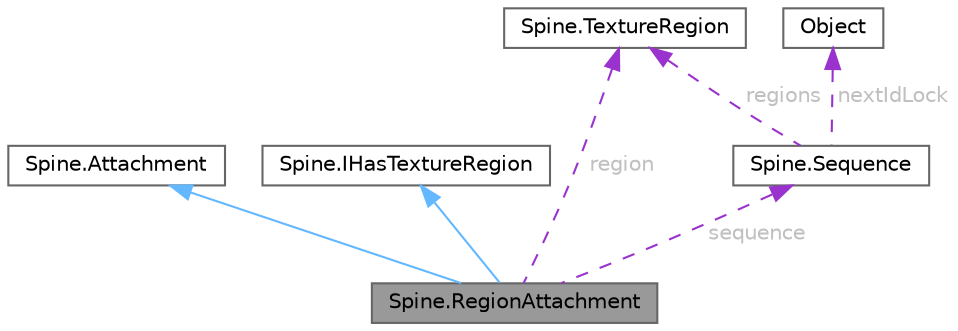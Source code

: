 digraph "Spine.RegionAttachment"
{
 // LATEX_PDF_SIZE
  bgcolor="transparent";
  edge [fontname=Helvetica,fontsize=10,labelfontname=Helvetica,labelfontsize=10];
  node [fontname=Helvetica,fontsize=10,shape=box,height=0.2,width=0.4];
  Node1 [id="Node000001",label="Spine.RegionAttachment",height=0.2,width=0.4,color="gray40", fillcolor="grey60", style="filled", fontcolor="black",tooltip="Attachment that displays a texture region."];
  Node2 -> Node1 [id="edge1_Node000001_Node000002",dir="back",color="steelblue1",style="solid",tooltip=" "];
  Node2 [id="Node000002",label="Spine.Attachment",height=0.2,width=0.4,color="gray40", fillcolor="white", style="filled",URL="$class_spine_1_1_attachment.html",tooltip="The base class for all attachments."];
  Node3 -> Node1 [id="edge2_Node000001_Node000003",dir="back",color="steelblue1",style="solid",tooltip=" "];
  Node3 [id="Node000003",label="Spine.IHasTextureRegion",height=0.2,width=0.4,color="gray40", fillcolor="white", style="filled",URL="$interface_spine_1_1_i_has_texture_region.html",tooltip=" "];
  Node4 -> Node1 [id="edge3_Node000001_Node000004",dir="back",color="darkorchid3",style="dashed",tooltip=" ",label=" region",fontcolor="grey" ];
  Node4 [id="Node000004",label="Spine.TextureRegion",height=0.2,width=0.4,color="gray40", fillcolor="white", style="filled",URL="$class_spine_1_1_texture_region.html",tooltip=" "];
  Node5 -> Node1 [id="edge4_Node000001_Node000005",dir="back",color="darkorchid3",style="dashed",tooltip=" ",label=" sequence",fontcolor="grey" ];
  Node5 [id="Node000005",label="Spine.Sequence",height=0.2,width=0.4,color="gray40", fillcolor="white", style="filled",URL="$class_spine_1_1_sequence.html",tooltip=" "];
  Node6 -> Node5 [id="edge5_Node000005_Node000006",dir="back",color="darkorchid3",style="dashed",tooltip=" ",label=" nextIdLock",fontcolor="grey" ];
  Node6 [id="Node000006",label="Object",height=0.2,width=0.4,color="gray40", fillcolor="white", style="filled",URL="$class_object.html",tooltip=" "];
  Node4 -> Node5 [id="edge6_Node000005_Node000004",dir="back",color="darkorchid3",style="dashed",tooltip=" ",label=" regions",fontcolor="grey" ];
}
